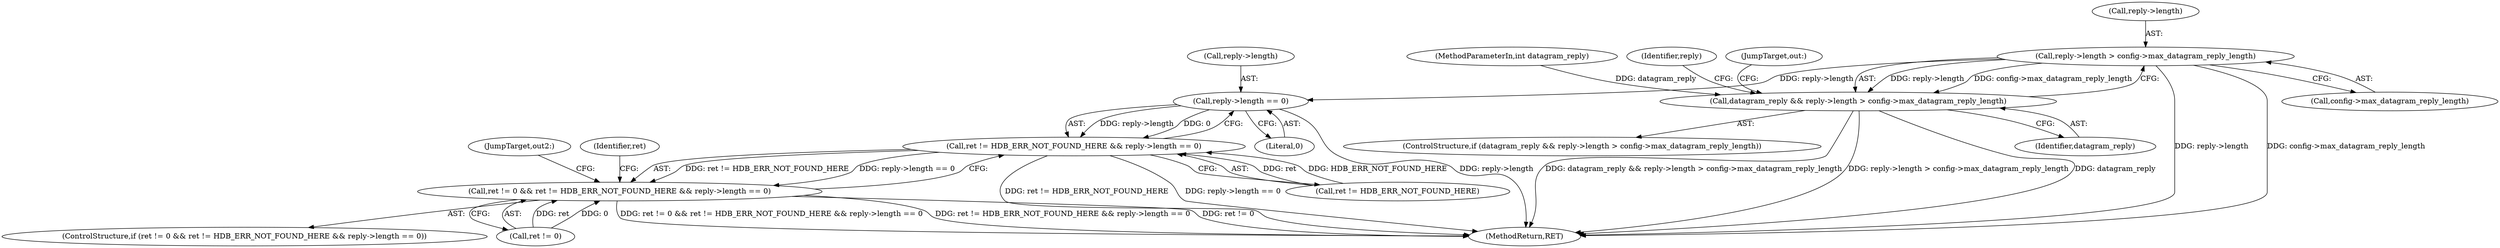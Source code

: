 digraph "0_heimdal_1a6a6e462dc2ac6111f9e02c6852ddec4849b887@pointer" {
"1002469" [label="(Call,reply->length > config->max_datagram_reply_length)"];
"1002467" [label="(Call,datagram_reply && reply->length > config->max_datagram_reply_length)"];
"1002498" [label="(Call,reply->length == 0)"];
"1002494" [label="(Call,ret != HDB_ERR_NOT_FOUND_HERE && reply->length == 0)"];
"1002490" [label="(Call,ret != 0 && ret != HDB_ERR_NOT_FOUND_HERE && reply->length == 0)"];
"1002553" [label="(JumpTarget,out2:)"];
"1002499" [label="(Call,reply->length)"];
"1002502" [label="(Literal,0)"];
"1002467" [label="(Call,datagram_reply && reply->length > config->max_datagram_reply_length)"];
"1002498" [label="(Call,reply->length == 0)"];
"1000130" [label="(MethodParameterIn,int datagram_reply)"];
"1002494" [label="(Call,ret != HDB_ERR_NOT_FOUND_HERE && reply->length == 0)"];
"1002491" [label="(Call,ret != 0)"];
"1002505" [label="(Identifier,ret)"];
"1002470" [label="(Call,reply->length)"];
"1002489" [label="(ControlStructure,if (ret != 0 && ret != HDB_ERR_NOT_FOUND_HERE && reply->length == 0))"];
"1002466" [label="(ControlStructure,if (datagram_reply && reply->length > config->max_datagram_reply_length))"];
"1002698" [label="(MethodReturn,RET)"];
"1002473" [label="(Call,config->max_datagram_reply_length)"];
"1002478" [label="(Identifier,reply)"];
"1002485" [label="(JumpTarget,out:)"];
"1002490" [label="(Call,ret != 0 && ret != HDB_ERR_NOT_FOUND_HERE && reply->length == 0)"];
"1002468" [label="(Identifier,datagram_reply)"];
"1002469" [label="(Call,reply->length > config->max_datagram_reply_length)"];
"1002495" [label="(Call,ret != HDB_ERR_NOT_FOUND_HERE)"];
"1002469" -> "1002467"  [label="AST: "];
"1002469" -> "1002473"  [label="CFG: "];
"1002470" -> "1002469"  [label="AST: "];
"1002473" -> "1002469"  [label="AST: "];
"1002467" -> "1002469"  [label="CFG: "];
"1002469" -> "1002698"  [label="DDG: reply->length"];
"1002469" -> "1002698"  [label="DDG: config->max_datagram_reply_length"];
"1002469" -> "1002467"  [label="DDG: reply->length"];
"1002469" -> "1002467"  [label="DDG: config->max_datagram_reply_length"];
"1002469" -> "1002498"  [label="DDG: reply->length"];
"1002467" -> "1002466"  [label="AST: "];
"1002467" -> "1002468"  [label="CFG: "];
"1002468" -> "1002467"  [label="AST: "];
"1002478" -> "1002467"  [label="CFG: "];
"1002485" -> "1002467"  [label="CFG: "];
"1002467" -> "1002698"  [label="DDG: datagram_reply && reply->length > config->max_datagram_reply_length"];
"1002467" -> "1002698"  [label="DDG: reply->length > config->max_datagram_reply_length"];
"1002467" -> "1002698"  [label="DDG: datagram_reply"];
"1000130" -> "1002467"  [label="DDG: datagram_reply"];
"1002498" -> "1002494"  [label="AST: "];
"1002498" -> "1002502"  [label="CFG: "];
"1002499" -> "1002498"  [label="AST: "];
"1002502" -> "1002498"  [label="AST: "];
"1002494" -> "1002498"  [label="CFG: "];
"1002498" -> "1002698"  [label="DDG: reply->length"];
"1002498" -> "1002494"  [label="DDG: reply->length"];
"1002498" -> "1002494"  [label="DDG: 0"];
"1002494" -> "1002490"  [label="AST: "];
"1002494" -> "1002495"  [label="CFG: "];
"1002495" -> "1002494"  [label="AST: "];
"1002490" -> "1002494"  [label="CFG: "];
"1002494" -> "1002698"  [label="DDG: ret != HDB_ERR_NOT_FOUND_HERE"];
"1002494" -> "1002698"  [label="DDG: reply->length == 0"];
"1002494" -> "1002490"  [label="DDG: ret != HDB_ERR_NOT_FOUND_HERE"];
"1002494" -> "1002490"  [label="DDG: reply->length == 0"];
"1002495" -> "1002494"  [label="DDG: ret"];
"1002495" -> "1002494"  [label="DDG: HDB_ERR_NOT_FOUND_HERE"];
"1002490" -> "1002489"  [label="AST: "];
"1002490" -> "1002491"  [label="CFG: "];
"1002491" -> "1002490"  [label="AST: "];
"1002505" -> "1002490"  [label="CFG: "];
"1002553" -> "1002490"  [label="CFG: "];
"1002490" -> "1002698"  [label="DDG: ret != 0 && ret != HDB_ERR_NOT_FOUND_HERE && reply->length == 0"];
"1002490" -> "1002698"  [label="DDG: ret != HDB_ERR_NOT_FOUND_HERE && reply->length == 0"];
"1002490" -> "1002698"  [label="DDG: ret != 0"];
"1002491" -> "1002490"  [label="DDG: ret"];
"1002491" -> "1002490"  [label="DDG: 0"];
}

